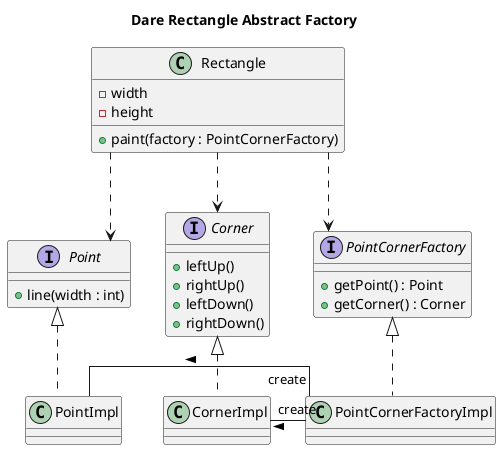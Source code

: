 @startuml
skinparam linetype ortho

title Dare Rectangle Abstract Factory
'scale 1.5

class Rectangle {
    - width
    - height
    + paint(factory : PointCornerFactory)
}

together {
    interface PointCornerFactory {
            + getPoint() : Point
            + getCorner() : Corner
        }
    class PointCornerFactoryImpl implements PointCornerFactory
}

together {
    interface Corner {
        + leftUp()
        + rightUp()
        + leftDown()
        + rightDown()
    }
    class CornerImpl implements Corner
}

together {
    interface Point {
        + line(width : int)
    }
    class PointImpl implements Point
}

Rectangle ..> PointCornerFactory
Rectangle .> Point
Rectangle .> Corner


PointCornerFactoryImpl - PointImpl : "create">
PointCornerFactoryImpl - CornerImpl : "create">

@enduml
